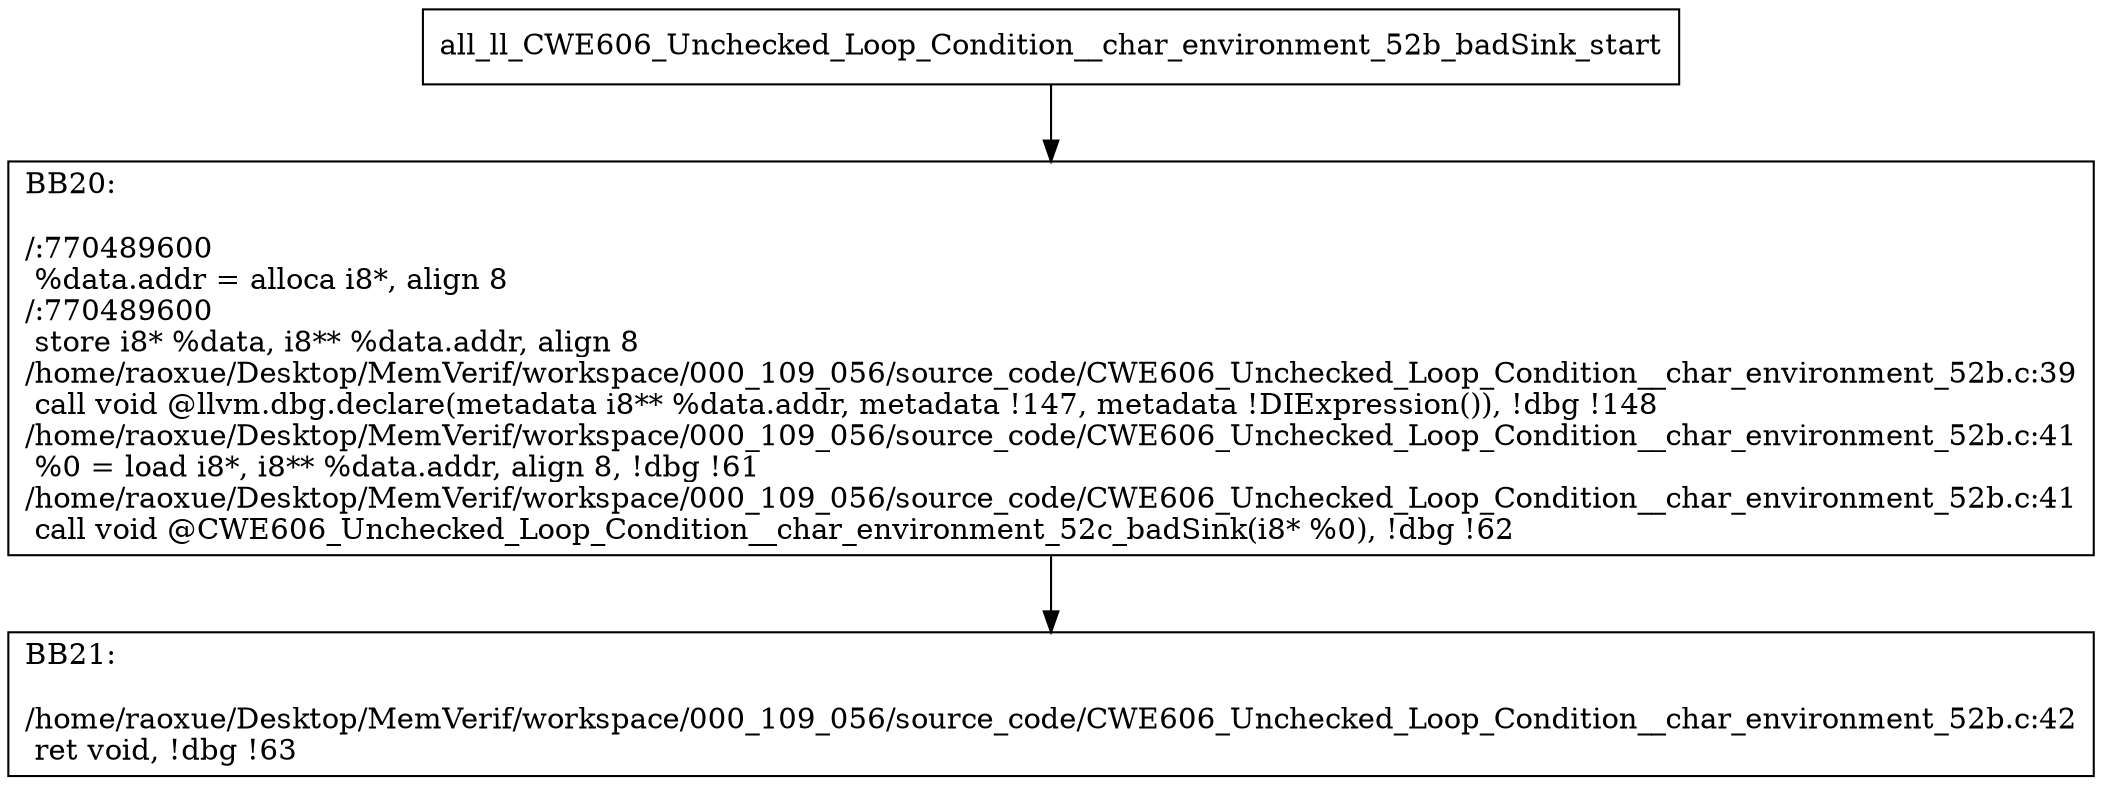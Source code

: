 digraph "CFG for'all_ll_CWE606_Unchecked_Loop_Condition__char_environment_52b_badSink' function" {
	BBall_ll_CWE606_Unchecked_Loop_Condition__char_environment_52b_badSink_start[shape=record,label="{all_ll_CWE606_Unchecked_Loop_Condition__char_environment_52b_badSink_start}"];
	BBall_ll_CWE606_Unchecked_Loop_Condition__char_environment_52b_badSink_start-> all_ll_CWE606_Unchecked_Loop_Condition__char_environment_52b_badSinkBB20;
	all_ll_CWE606_Unchecked_Loop_Condition__char_environment_52b_badSinkBB20 [shape=record, label="{BB20:\l\l/:770489600\l
  %data.addr = alloca i8*, align 8\l
/:770489600\l
  store i8* %data, i8** %data.addr, align 8\l
/home/raoxue/Desktop/MemVerif/workspace/000_109_056/source_code/CWE606_Unchecked_Loop_Condition__char_environment_52b.c:39\l
  call void @llvm.dbg.declare(metadata i8** %data.addr, metadata !147, metadata !DIExpression()), !dbg !148\l
/home/raoxue/Desktop/MemVerif/workspace/000_109_056/source_code/CWE606_Unchecked_Loop_Condition__char_environment_52b.c:41\l
  %0 = load i8*, i8** %data.addr, align 8, !dbg !61\l
/home/raoxue/Desktop/MemVerif/workspace/000_109_056/source_code/CWE606_Unchecked_Loop_Condition__char_environment_52b.c:41\l
  call void @CWE606_Unchecked_Loop_Condition__char_environment_52c_badSink(i8* %0), !dbg !62\l
}"];
	all_ll_CWE606_Unchecked_Loop_Condition__char_environment_52b_badSinkBB20-> all_ll_CWE606_Unchecked_Loop_Condition__char_environment_52b_badSinkBB21;
	all_ll_CWE606_Unchecked_Loop_Condition__char_environment_52b_badSinkBB21 [shape=record, label="{BB21:\l\l/home/raoxue/Desktop/MemVerif/workspace/000_109_056/source_code/CWE606_Unchecked_Loop_Condition__char_environment_52b.c:42\l
  ret void, !dbg !63\l
}"];
}
